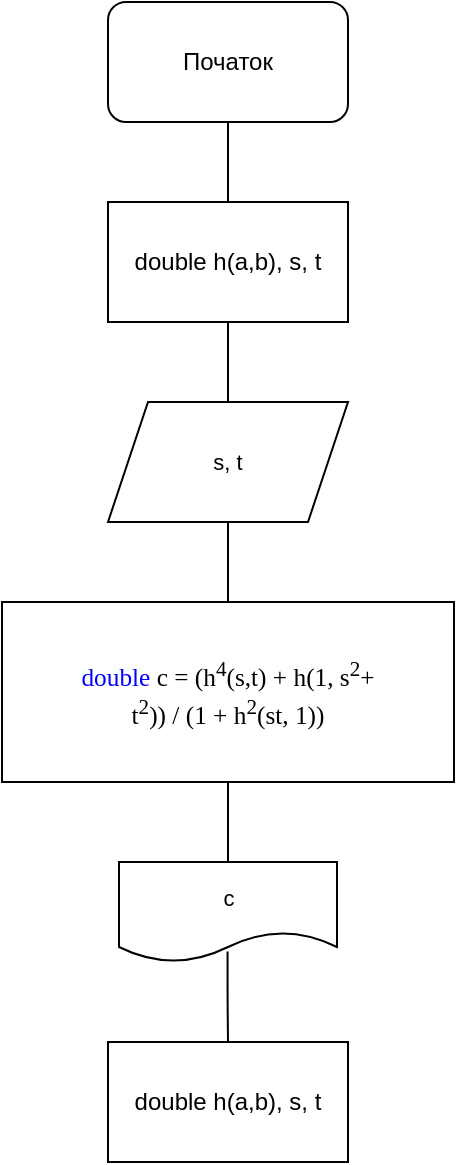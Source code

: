 <mxfile version="24.7.16">
  <diagram name="Сторінка-1" id="a15ooeQg4Y9sIGHAAZtk">
    <mxGraphModel dx="741" dy="614" grid="1" gridSize="10" guides="1" tooltips="1" connect="1" arrows="1" fold="1" page="1" pageScale="1" pageWidth="827" pageHeight="1169" math="0" shadow="0">
      <root>
        <mxCell id="0" />
        <mxCell id="1" parent="0" />
        <mxCell id="Jp-Pr1Up69_AB7Yft42A-3" value="" style="edgeStyle=orthogonalEdgeStyle;rounded=0;orthogonalLoop=1;jettySize=auto;html=1;endArrow=none;endFill=0;entryX=0.5;entryY=0;entryDx=0;entryDy=0;" edge="1" parent="1" source="Jp-Pr1Up69_AB7Yft42A-1" target="Jp-Pr1Up69_AB7Yft42A-6">
          <mxGeometry relative="1" as="geometry">
            <mxPoint x="414" y="130" as="targetPoint" />
          </mxGeometry>
        </mxCell>
        <mxCell id="Jp-Pr1Up69_AB7Yft42A-1" value="Початок" style="rounded=1;whiteSpace=wrap;html=1;" vertex="1" parent="1">
          <mxGeometry x="354" y="20" width="120" height="60" as="geometry" />
        </mxCell>
        <mxCell id="Jp-Pr1Up69_AB7Yft42A-12" value="" style="edgeStyle=orthogonalEdgeStyle;shape=connector;rounded=0;orthogonalLoop=1;jettySize=auto;html=1;strokeColor=default;align=center;verticalAlign=middle;fontFamily=Helvetica;fontSize=11;fontColor=default;labelBackgroundColor=default;endArrow=none;endFill=0;" edge="1" parent="1" source="Jp-Pr1Up69_AB7Yft42A-6">
          <mxGeometry relative="1" as="geometry">
            <mxPoint x="414" y="220" as="targetPoint" />
          </mxGeometry>
        </mxCell>
        <mxCell id="Jp-Pr1Up69_AB7Yft42A-6" value="double h(a,b), s, t" style="whiteSpace=wrap;html=1;" vertex="1" parent="1">
          <mxGeometry x="354" y="120" width="120" height="60" as="geometry" />
        </mxCell>
        <mxCell id="Jp-Pr1Up69_AB7Yft42A-18" value="" style="edgeStyle=orthogonalEdgeStyle;shape=connector;rounded=0;orthogonalLoop=1;jettySize=auto;html=1;strokeColor=default;align=center;verticalAlign=middle;fontFamily=Helvetica;fontSize=11;fontColor=default;labelBackgroundColor=default;endArrow=none;endFill=0;" edge="1" parent="1" source="Jp-Pr1Up69_AB7Yft42A-16" target="Jp-Pr1Up69_AB7Yft42A-17">
          <mxGeometry relative="1" as="geometry" />
        </mxCell>
        <mxCell id="Jp-Pr1Up69_AB7Yft42A-16" value="s, t" style="shape=parallelogram;perimeter=parallelogramPerimeter;whiteSpace=wrap;html=1;fixedSize=1;fontFamily=Helvetica;fontSize=11;fontColor=default;labelBackgroundColor=default;" vertex="1" parent="1">
          <mxGeometry x="354" y="220" width="120" height="60" as="geometry" />
        </mxCell>
        <mxCell id="Jp-Pr1Up69_AB7Yft42A-20" value="" style="edgeStyle=orthogonalEdgeStyle;shape=connector;rounded=0;orthogonalLoop=1;jettySize=auto;html=1;strokeColor=default;align=center;verticalAlign=middle;fontFamily=Helvetica;fontSize=11;fontColor=default;labelBackgroundColor=default;endArrow=none;endFill=0;entryX=0.5;entryY=0;entryDx=0;entryDy=0;" edge="1" parent="1" source="Jp-Pr1Up69_AB7Yft42A-17" target="Jp-Pr1Up69_AB7Yft42A-23">
          <mxGeometry relative="1" as="geometry">
            <mxPoint x="414" y="450" as="targetPoint" />
          </mxGeometry>
        </mxCell>
        <mxCell id="Jp-Pr1Up69_AB7Yft42A-17" value="&lt;span style=&quot;font-size: 9.5pt; line-height: 106%; font-family: &amp;quot;Cascadia Mono&amp;quot;; color: blue; background-image: initial; background-position: initial; background-size: initial; background-repeat: initial; background-attachment: initial; background-origin: initial; background-clip: initial;&quot; lang=&quot;EN-US&quot;&gt;double&lt;/span&gt;&lt;span style=&quot;font-size: 9.5pt; line-height: 106%; font-family: &amp;quot;Cascadia Mono&amp;quot;; background-image: initial; background-position: initial; background-size: initial; background-repeat: initial; background-attachment: initial; background-origin: initial; background-clip: initial;&quot; lang=&quot;EN-US&quot;&gt; c = (h&lt;sup&gt;4&lt;/sup&gt;(s,t) + h(1, s&lt;sup&gt;2&lt;/sup&gt;+&lt;br&gt;t&lt;sup&gt;2&lt;/sup&gt;)) / (1 + h&lt;sup&gt;2&lt;/sup&gt;(st, 1))&lt;/span&gt;" style="whiteSpace=wrap;html=1;fontSize=11;labelBackgroundColor=default;" vertex="1" parent="1">
          <mxGeometry x="301" y="320" width="226" height="90" as="geometry" />
        </mxCell>
        <mxCell id="Jp-Pr1Up69_AB7Yft42A-22" value="" style="edgeStyle=orthogonalEdgeStyle;shape=connector;rounded=0;orthogonalLoop=1;jettySize=auto;html=1;strokeColor=default;align=center;verticalAlign=middle;fontFamily=Helvetica;fontSize=11;fontColor=default;labelBackgroundColor=default;endArrow=none;endFill=0;exitX=0.498;exitY=0.894;exitDx=0;exitDy=0;exitPerimeter=0;" edge="1" parent="1" source="Jp-Pr1Up69_AB7Yft42A-23" target="Jp-Pr1Up69_AB7Yft42A-21">
          <mxGeometry relative="1" as="geometry">
            <mxPoint x="420" y="520" as="sourcePoint" />
          </mxGeometry>
        </mxCell>
        <mxCell id="Jp-Pr1Up69_AB7Yft42A-21" value="double h(a,b), s, t" style="whiteSpace=wrap;html=1;" vertex="1" parent="1">
          <mxGeometry x="354" y="540" width="120" height="60" as="geometry" />
        </mxCell>
        <mxCell id="Jp-Pr1Up69_AB7Yft42A-23" value="c" style="shape=document;whiteSpace=wrap;html=1;boundedLbl=1;fontFamily=Helvetica;fontSize=11;fontColor=default;labelBackgroundColor=default;" vertex="1" parent="1">
          <mxGeometry x="359.5" y="450" width="109" height="50" as="geometry" />
        </mxCell>
      </root>
    </mxGraphModel>
  </diagram>
</mxfile>
